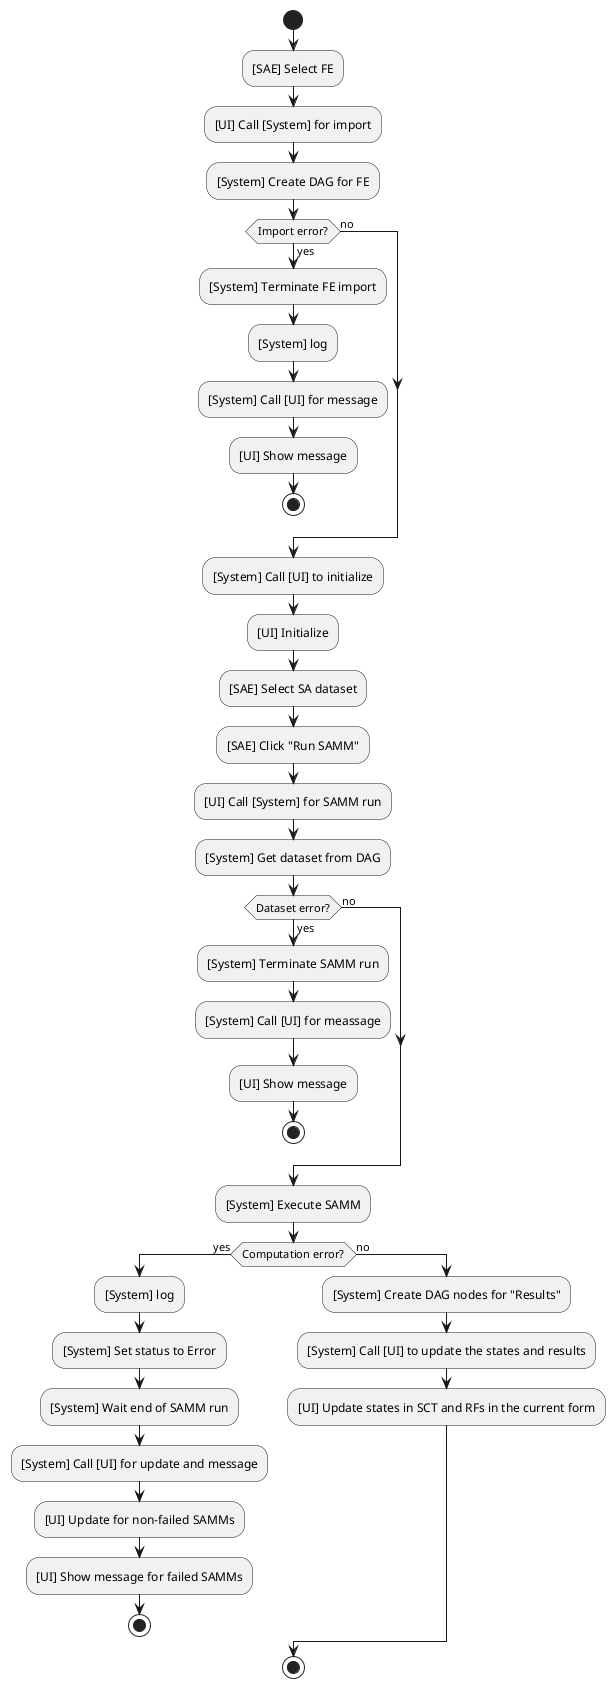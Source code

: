 @startuml UC_01

start
:[SAE] Select FE;
:[UI] Call [System] for import;
:[System] Create DAG for FE;

if (Import error?) then (yes)
  :[System] Terminate FE import;
  :[System] log;
  :[System] Call [UI] for message;
  :[UI] Show message;
  stop
else (no)
endif

:[System] Call [UI] to initialize;
:[UI] Initialize;
:[SAE] Select SA dataset;
:[SAE] Click "Run SAMM";
:[UI] Call [System] for SAMM run;
:[System] Get dataset from DAG;

if (Dataset error?) then (yes)
  :[System] Terminate SAMM run;
  :[System] Call [UI] for meassage;
  :[UI] Show message;
  stop
else (no)
endif

:[System] Execute SAMM;

if (Computation error?) then (yes)
  :[System] log;
  :[System] Set status to Error;
  :[System] Wait end of SAMM run;
  :[System] Call [UI] for update and message;
  :[UI] Update for non-failed SAMMs;
  :[UI] Show message for failed SAMMs;
  stop
else (no)
  :[System] Create DAG nodes for "Results";
  :[System] Call [UI] to update the states and results;
  :[UI] Update states in SCT and RFs in the current form;
endif

stop

@enduml
